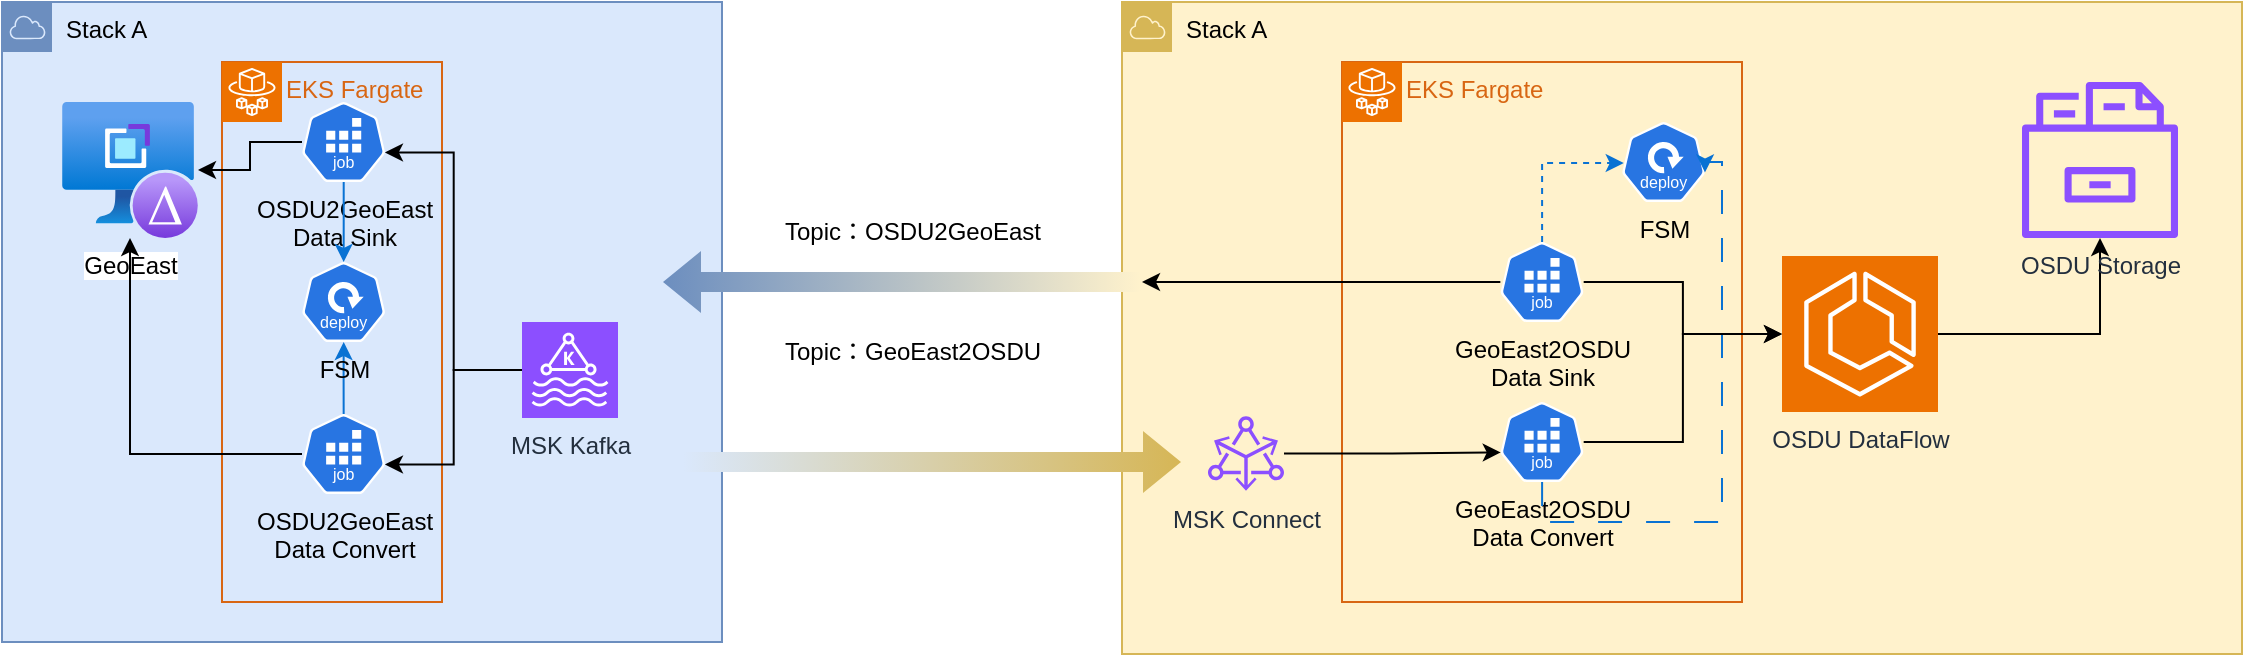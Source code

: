 <mxfile version="24.6.4" type="github" pages="2">
  <diagram name="数据流" id="u7bEJgLLcvBsw5SU2Ucu">
    <mxGraphModel dx="1361" dy="1142" grid="0" gridSize="10" guides="1" tooltips="1" connect="1" arrows="1" fold="1" page="1" pageScale="1" pageWidth="1169" pageHeight="827" math="0" shadow="0">
      <root>
        <mxCell id="0" />
        <mxCell id="1" parent="0" />
        <mxCell id="ys2_RYZ1a3ygkIsdJVrc-3" value="Stack A" style="points=[[0,0],[0.25,0],[0.5,0],[0.75,0],[1,0],[1,0.25],[1,0.5],[1,0.75],[1,1],[0.75,1],[0.5,1],[0.25,1],[0,1],[0,0.75],[0,0.5],[0,0.25]];outlineConnect=0;html=1;whiteSpace=wrap;fontSize=12;fontStyle=0;container=1;pointerEvents=0;collapsible=0;recursiveResize=0;shape=mxgraph.aws4.group;grIcon=mxgraph.aws4.group_aws_cloud;strokeColor=#6c8ebf;fillColor=#dae8fc;verticalAlign=top;align=left;spacingLeft=30;dashed=0;" parent="1" vertex="1">
          <mxGeometry x="40" y="40" width="360" height="320" as="geometry" />
        </mxCell>
        <mxCell id="ys2_RYZ1a3ygkIsdJVrc-7" value="GeoEast" style="image;aspect=fixed;html=1;points=[];align=center;fontSize=12;image=img/lib/azure2/other/VM_Application_Version.svg;" parent="ys2_RYZ1a3ygkIsdJVrc-3" vertex="1">
          <mxGeometry x="30" y="50" width="68" height="68" as="geometry" />
        </mxCell>
        <mxCell id="ys2_RYZ1a3ygkIsdJVrc-8" value="MSK Kafka" style="sketch=0;points=[[0,0,0],[0.25,0,0],[0.5,0,0],[0.75,0,0],[1,0,0],[0,1,0],[0.25,1,0],[0.5,1,0],[0.75,1,0],[1,1,0],[0,0.25,0],[0,0.5,0],[0,0.75,0],[1,0.25,0],[1,0.5,0],[1,0.75,0]];outlineConnect=0;fontColor=#232F3E;fillColor=#8C4FFF;strokeColor=#ffffff;dashed=0;verticalLabelPosition=bottom;verticalAlign=top;align=center;html=1;fontSize=12;fontStyle=0;aspect=fixed;shape=mxgraph.aws4.resourceIcon;resIcon=mxgraph.aws4.managed_streaming_for_kafka;" parent="ys2_RYZ1a3ygkIsdJVrc-3" vertex="1">
          <mxGeometry x="260" y="160" width="48" height="48" as="geometry" />
        </mxCell>
        <mxCell id="ys2_RYZ1a3ygkIsdJVrc-45" value="EKS Fargate" style="points=[[0,0],[0.25,0],[0.5,0],[0.75,0],[1,0],[1,0.25],[1,0.5],[1,0.75],[1,1],[0.75,1],[0.5,1],[0.25,1],[0,1],[0,0.75],[0,0.5],[0,0.25]];outlineConnect=0;gradientColor=none;html=1;whiteSpace=wrap;fontSize=12;fontStyle=0;container=1;pointerEvents=0;collapsible=0;recursiveResize=0;shape=mxgraph.aws4.group;grIcon=mxgraph.aws4.group_ec2_instance_contents;strokeColor=#D86613;fillColor=none;verticalAlign=top;align=left;spacingLeft=30;fontColor=#D86613;dashed=0;" parent="ys2_RYZ1a3ygkIsdJVrc-3" vertex="1">
          <mxGeometry x="110" y="30" width="110" height="270" as="geometry" />
        </mxCell>
        <mxCell id="ys2_RYZ1a3ygkIsdJVrc-46" value="" style="sketch=0;points=[[0,0,0],[0.25,0,0],[0.5,0,0],[0.75,0,0],[1,0,0],[0,1,0],[0.25,1,0],[0.5,1,0],[0.75,1,0],[1,1,0],[0,0.25,0],[0,0.5,0],[0,0.75,0],[1,0.25,0],[1,0.5,0],[1,0.75,0]];outlineConnect=0;fontColor=#232F3E;fillColor=#ED7100;strokeColor=#ffffff;dashed=0;verticalLabelPosition=bottom;verticalAlign=top;align=center;html=1;fontSize=12;fontStyle=0;aspect=fixed;shape=mxgraph.aws4.resourceIcon;resIcon=mxgraph.aws4.fargate;" parent="ys2_RYZ1a3ygkIsdJVrc-45" vertex="1">
          <mxGeometry width="30" height="30" as="geometry" />
        </mxCell>
        <mxCell id="ys2_RYZ1a3ygkIsdJVrc-57" style="edgeStyle=orthogonalEdgeStyle;rounded=0;orthogonalLoop=1;jettySize=auto;html=1;exitX=0.5;exitY=0;exitDx=0;exitDy=0;exitPerimeter=0;strokeColor=#0972D3;" parent="ys2_RYZ1a3ygkIsdJVrc-45" source="ys2_RYZ1a3ygkIsdJVrc-47" target="ys2_RYZ1a3ygkIsdJVrc-48" edge="1">
          <mxGeometry relative="1" as="geometry" />
        </mxCell>
        <mxCell id="ys2_RYZ1a3ygkIsdJVrc-47" value="&lt;div&gt;OSDU2GeoEast&lt;/div&gt;&lt;div&gt;Data Convert&lt;/div&gt;" style="aspect=fixed;sketch=0;html=1;dashed=0;whitespace=wrap;verticalLabelPosition=bottom;verticalAlign=top;fillColor=#2875E2;strokeColor=#ffffff;points=[[0.005,0.63,0],[0.1,0.2,0],[0.9,0.2,0],[0.5,0,0],[0.995,0.63,0],[0.72,0.99,0],[0.5,1,0],[0.28,0.99,0]];shape=mxgraph.kubernetes.icon2;kubernetesLabel=1;prIcon=job" parent="ys2_RYZ1a3ygkIsdJVrc-45" vertex="1">
          <mxGeometry x="40" y="176" width="41.67" height="40" as="geometry" />
        </mxCell>
        <mxCell id="ys2_RYZ1a3ygkIsdJVrc-50" value="&lt;div&gt;OSDU2GeoEast&lt;br&gt;&lt;/div&gt;&lt;div&gt;Data Sink&lt;/div&gt;" style="aspect=fixed;sketch=0;html=1;dashed=0;whitespace=wrap;verticalLabelPosition=bottom;verticalAlign=top;fillColor=#2875E2;strokeColor=#ffffff;points=[[0.005,0.63,0],[0.1,0.2,0],[0.9,0.2,0],[0.5,0,0],[0.995,0.63,0],[0.72,0.99,0],[0.5,1,0],[0.28,0.99,0]];shape=mxgraph.kubernetes.icon2;kubernetesLabel=1;prIcon=job" parent="ys2_RYZ1a3ygkIsdJVrc-45" vertex="1">
          <mxGeometry x="40.0" y="20" width="41.67" height="40" as="geometry" />
        </mxCell>
        <mxCell id="ys2_RYZ1a3ygkIsdJVrc-48" value="FSM" style="aspect=fixed;sketch=0;html=1;dashed=0;whitespace=wrap;verticalLabelPosition=bottom;verticalAlign=top;fillColor=#2875E2;strokeColor=#ffffff;points=[[0.005,0.63,0],[0.1,0.2,0],[0.9,0.2,0],[0.5,0,0],[0.995,0.63,0],[0.72,0.99,0],[0.5,1,0],[0.28,0.99,0]];shape=mxgraph.kubernetes.icon2;kubernetesLabel=1;prIcon=deploy" parent="ys2_RYZ1a3ygkIsdJVrc-45" vertex="1">
          <mxGeometry x="40" y="100" width="41.67" height="40" as="geometry" />
        </mxCell>
        <mxCell id="ys2_RYZ1a3ygkIsdJVrc-58" style="edgeStyle=orthogonalEdgeStyle;rounded=0;orthogonalLoop=1;jettySize=auto;html=1;entryX=0.5;entryY=0;entryDx=0;entryDy=0;entryPerimeter=0;strokeColor=#0972D3;" parent="ys2_RYZ1a3ygkIsdJVrc-45" source="ys2_RYZ1a3ygkIsdJVrc-50" target="ys2_RYZ1a3ygkIsdJVrc-48" edge="1">
          <mxGeometry relative="1" as="geometry" />
        </mxCell>
        <mxCell id="ys2_RYZ1a3ygkIsdJVrc-53" style="edgeStyle=orthogonalEdgeStyle;rounded=0;orthogonalLoop=1;jettySize=auto;html=1;entryX=0.995;entryY=0.63;entryDx=0;entryDy=0;entryPerimeter=0;" parent="ys2_RYZ1a3ygkIsdJVrc-3" source="ys2_RYZ1a3ygkIsdJVrc-8" target="ys2_RYZ1a3ygkIsdJVrc-47" edge="1">
          <mxGeometry relative="1" as="geometry" />
        </mxCell>
        <mxCell id="ys2_RYZ1a3ygkIsdJVrc-54" style="edgeStyle=orthogonalEdgeStyle;rounded=0;orthogonalLoop=1;jettySize=auto;html=1;entryX=0.995;entryY=0.63;entryDx=0;entryDy=0;entryPerimeter=0;" parent="ys2_RYZ1a3ygkIsdJVrc-3" source="ys2_RYZ1a3ygkIsdJVrc-8" target="ys2_RYZ1a3ygkIsdJVrc-50" edge="1">
          <mxGeometry relative="1" as="geometry" />
        </mxCell>
        <mxCell id="ys2_RYZ1a3ygkIsdJVrc-55" style="edgeStyle=orthogonalEdgeStyle;rounded=0;orthogonalLoop=1;jettySize=auto;html=1;" parent="ys2_RYZ1a3ygkIsdJVrc-3" source="ys2_RYZ1a3ygkIsdJVrc-50" target="ys2_RYZ1a3ygkIsdJVrc-7" edge="1">
          <mxGeometry relative="1" as="geometry" />
        </mxCell>
        <mxCell id="ys2_RYZ1a3ygkIsdJVrc-56" style="edgeStyle=orthogonalEdgeStyle;rounded=0;orthogonalLoop=1;jettySize=auto;html=1;" parent="ys2_RYZ1a3ygkIsdJVrc-3" source="ys2_RYZ1a3ygkIsdJVrc-47" target="ys2_RYZ1a3ygkIsdJVrc-7" edge="1">
          <mxGeometry relative="1" as="geometry" />
        </mxCell>
        <mxCell id="ys2_RYZ1a3ygkIsdJVrc-5" value="Stack A" style="points=[[0,0],[0.25,0],[0.5,0],[0.75,0],[1,0],[1,0.25],[1,0.5],[1,0.75],[1,1],[0.75,1],[0.5,1],[0.25,1],[0,1],[0,0.75],[0,0.5],[0,0.25]];outlineConnect=0;html=1;whiteSpace=wrap;fontSize=12;fontStyle=0;container=1;pointerEvents=0;collapsible=0;recursiveResize=0;shape=mxgraph.aws4.group;grIcon=mxgraph.aws4.group_aws_cloud;strokeColor=#d6b656;fillColor=#fff2cc;verticalAlign=top;align=left;spacingLeft=30;dashed=0;" parent="1" vertex="1">
          <mxGeometry x="600" y="40" width="560" height="326" as="geometry" />
        </mxCell>
        <mxCell id="ys2_RYZ1a3ygkIsdJVrc-9" value="MSK Connect" style="sketch=0;outlineConnect=0;fontColor=#232F3E;gradientColor=none;fillColor=#8C4FFF;strokeColor=none;dashed=0;verticalLabelPosition=bottom;verticalAlign=top;align=center;html=1;fontSize=12;fontStyle=0;aspect=fixed;pointerEvents=1;shape=mxgraph.aws4.msk_amazon_msk_connect;" parent="ys2_RYZ1a3ygkIsdJVrc-5" vertex="1">
          <mxGeometry x="43" y="207" width="38" height="37.51" as="geometry" />
        </mxCell>
        <mxCell id="ys2_RYZ1a3ygkIsdJVrc-13" style="edgeStyle=orthogonalEdgeStyle;rounded=0;orthogonalLoop=1;jettySize=auto;html=1;" parent="ys2_RYZ1a3ygkIsdJVrc-5" source="ys2_RYZ1a3ygkIsdJVrc-11" target="ys2_RYZ1a3ygkIsdJVrc-12" edge="1">
          <mxGeometry relative="1" as="geometry" />
        </mxCell>
        <mxCell id="ys2_RYZ1a3ygkIsdJVrc-11" value="OSDU DataFlow" style="sketch=0;points=[[0,0,0],[0.25,0,0],[0.5,0,0],[0.75,0,0],[1,0,0],[0,1,0],[0.25,1,0],[0.5,1,0],[0.75,1,0],[1,1,0],[0,0.25,0],[0,0.5,0],[0,0.75,0],[1,0.25,0],[1,0.5,0],[1,0.75,0]];outlineConnect=0;fontColor=#232F3E;fillColor=#ED7100;strokeColor=#ffffff;dashed=0;verticalLabelPosition=bottom;verticalAlign=top;align=center;html=1;fontSize=12;fontStyle=0;aspect=fixed;shape=mxgraph.aws4.resourceIcon;resIcon=mxgraph.aws4.ecs;" parent="ys2_RYZ1a3ygkIsdJVrc-5" vertex="1">
          <mxGeometry x="330" y="127" width="78" height="78" as="geometry" />
        </mxCell>
        <mxCell id="ys2_RYZ1a3ygkIsdJVrc-12" value="OSDU Storage" style="sketch=0;outlineConnect=0;fontColor=#232F3E;gradientColor=none;fillColor=#8C4FFF;strokeColor=none;dashed=0;verticalLabelPosition=bottom;verticalAlign=top;align=center;html=1;fontSize=12;fontStyle=0;aspect=fixed;pointerEvents=1;shape=mxgraph.aws4.opensearch_service_index;" parent="ys2_RYZ1a3ygkIsdJVrc-5" vertex="1">
          <mxGeometry x="450" y="40" width="78" height="78" as="geometry" />
        </mxCell>
        <mxCell id="ys2_RYZ1a3ygkIsdJVrc-32" value="EKS Fargate" style="points=[[0,0],[0.25,0],[0.5,0],[0.75,0],[1,0],[1,0.25],[1,0.5],[1,0.75],[1,1],[0.75,1],[0.5,1],[0.25,1],[0,1],[0,0.75],[0,0.5],[0,0.25]];outlineConnect=0;gradientColor=none;html=1;whiteSpace=wrap;fontSize=12;fontStyle=0;container=1;pointerEvents=0;collapsible=0;recursiveResize=0;shape=mxgraph.aws4.group;grIcon=mxgraph.aws4.group_ec2_instance_contents;strokeColor=#D86613;fillColor=none;verticalAlign=top;align=left;spacingLeft=30;fontColor=#D86613;dashed=0;" parent="ys2_RYZ1a3ygkIsdJVrc-5" vertex="1">
          <mxGeometry x="110" y="30" width="200" height="270" as="geometry" />
        </mxCell>
        <mxCell id="ys2_RYZ1a3ygkIsdJVrc-31" value="" style="sketch=0;points=[[0,0,0],[0.25,0,0],[0.5,0,0],[0.75,0,0],[1,0,0],[0,1,0],[0.25,1,0],[0.5,1,0],[0.75,1,0],[1,1,0],[0,0.25,0],[0,0.5,0],[0,0.75,0],[1,0.25,0],[1,0.5,0],[1,0.75,0]];outlineConnect=0;fontColor=#232F3E;fillColor=#ED7100;strokeColor=#ffffff;dashed=0;verticalLabelPosition=bottom;verticalAlign=top;align=center;html=1;fontSize=12;fontStyle=0;aspect=fixed;shape=mxgraph.aws4.resourceIcon;resIcon=mxgraph.aws4.fargate;" parent="ys2_RYZ1a3ygkIsdJVrc-32" vertex="1">
          <mxGeometry width="30" height="30" as="geometry" />
        </mxCell>
        <mxCell id="ys2_RYZ1a3ygkIsdJVrc-33" value="&lt;div&gt;GeoEast2OSDU&lt;br&gt;&lt;/div&gt;&lt;div&gt;Data Convert&lt;/div&gt;" style="aspect=fixed;sketch=0;html=1;dashed=0;whitespace=wrap;verticalLabelPosition=bottom;verticalAlign=top;fillColor=#2875E2;strokeColor=#ffffff;points=[[0.005,0.63,0],[0.1,0.2,0],[0.9,0.2,0],[0.5,0,0],[0.995,0.63,0],[0.72,0.99,0],[0.5,1,0],[0.28,0.99,0]];shape=mxgraph.kubernetes.icon2;kubernetesLabel=1;prIcon=job" parent="ys2_RYZ1a3ygkIsdJVrc-32" vertex="1">
          <mxGeometry x="79.17" y="170" width="41.67" height="40" as="geometry" />
        </mxCell>
        <mxCell id="ys2_RYZ1a3ygkIsdJVrc-36" value="FSM" style="aspect=fixed;sketch=0;html=1;dashed=0;whitespace=wrap;verticalLabelPosition=bottom;verticalAlign=top;fillColor=#2875E2;strokeColor=#ffffff;points=[[0.005,0.63,0],[0.1,0.2,0],[0.9,0.2,0],[0.5,0,0],[0.995,0.63,0],[0.72,0.99,0],[0.5,1,0],[0.28,0.99,0]];shape=mxgraph.kubernetes.icon2;kubernetesLabel=1;prIcon=deploy" parent="ys2_RYZ1a3ygkIsdJVrc-32" vertex="1">
          <mxGeometry x="140" y="30" width="41.67" height="40" as="geometry" />
        </mxCell>
        <mxCell id="ys2_RYZ1a3ygkIsdJVrc-37" style="edgeStyle=orthogonalEdgeStyle;rounded=0;orthogonalLoop=1;jettySize=auto;html=1;" parent="ys2_RYZ1a3ygkIsdJVrc-32" source="ys2_RYZ1a3ygkIsdJVrc-34" edge="1">
          <mxGeometry relative="1" as="geometry">
            <mxPoint x="-100" y="110" as="targetPoint" />
          </mxGeometry>
        </mxCell>
        <mxCell id="ys2_RYZ1a3ygkIsdJVrc-34" value="&lt;div&gt;GeoEast2OSDU&lt;/div&gt;&lt;div&gt;Data Sink&lt;/div&gt;" style="aspect=fixed;sketch=0;html=1;dashed=0;whitespace=wrap;verticalLabelPosition=bottom;verticalAlign=top;fillColor=#2875E2;strokeColor=#ffffff;points=[[0.005,0.63,0],[0.1,0.2,0],[0.9,0.2,0],[0.5,0,0],[0.995,0.63,0],[0.72,0.99,0],[0.5,1,0],[0.28,0.99,0]];shape=mxgraph.kubernetes.icon2;kubernetesLabel=1;prIcon=job" parent="ys2_RYZ1a3ygkIsdJVrc-32" vertex="1">
          <mxGeometry x="79.17" y="90" width="41.67" height="40" as="geometry" />
        </mxCell>
        <mxCell id="ys2_RYZ1a3ygkIsdJVrc-43" style="edgeStyle=orthogonalEdgeStyle;rounded=0;orthogonalLoop=1;jettySize=auto;html=1;entryX=0.021;entryY=0.513;entryDx=0;entryDy=0;entryPerimeter=0;dashed=1;strokeColor=#0972D3;" parent="ys2_RYZ1a3ygkIsdJVrc-32" source="ys2_RYZ1a3ygkIsdJVrc-34" target="ys2_RYZ1a3ygkIsdJVrc-36" edge="1">
          <mxGeometry relative="1" as="geometry">
            <Array as="points">
              <mxPoint x="100" y="51" />
            </Array>
          </mxGeometry>
        </mxCell>
        <mxCell id="ys2_RYZ1a3ygkIsdJVrc-44" style="edgeStyle=orthogonalEdgeStyle;rounded=0;orthogonalLoop=1;jettySize=auto;html=1;entryX=0.995;entryY=0.63;entryDx=0;entryDy=0;entryPerimeter=0;dashed=1;dashPattern=12 12;strokeColor=#0972D3;" parent="ys2_RYZ1a3ygkIsdJVrc-32" source="ys2_RYZ1a3ygkIsdJVrc-33" target="ys2_RYZ1a3ygkIsdJVrc-36" edge="1">
          <mxGeometry relative="1" as="geometry">
            <Array as="points">
              <mxPoint x="100" y="230" />
              <mxPoint x="190" y="230" />
              <mxPoint x="190" y="50" />
              <mxPoint x="182" y="50" />
            </Array>
          </mxGeometry>
        </mxCell>
        <mxCell id="ys2_RYZ1a3ygkIsdJVrc-38" style="edgeStyle=orthogonalEdgeStyle;rounded=0;orthogonalLoop=1;jettySize=auto;html=1;entryX=0.005;entryY=0.63;entryDx=0;entryDy=0;entryPerimeter=0;" parent="ys2_RYZ1a3ygkIsdJVrc-5" source="ys2_RYZ1a3ygkIsdJVrc-9" target="ys2_RYZ1a3ygkIsdJVrc-33" edge="1">
          <mxGeometry relative="1" as="geometry" />
        </mxCell>
        <mxCell id="ys2_RYZ1a3ygkIsdJVrc-41" style="edgeStyle=orthogonalEdgeStyle;rounded=0;orthogonalLoop=1;jettySize=auto;html=1;entryX=0;entryY=0.5;entryDx=0;entryDy=0;entryPerimeter=0;" parent="ys2_RYZ1a3ygkIsdJVrc-5" source="ys2_RYZ1a3ygkIsdJVrc-34" target="ys2_RYZ1a3ygkIsdJVrc-11" edge="1">
          <mxGeometry relative="1" as="geometry" />
        </mxCell>
        <mxCell id="ys2_RYZ1a3ygkIsdJVrc-42" style="edgeStyle=orthogonalEdgeStyle;rounded=0;orthogonalLoop=1;jettySize=auto;html=1;" parent="ys2_RYZ1a3ygkIsdJVrc-5" source="ys2_RYZ1a3ygkIsdJVrc-33" target="ys2_RYZ1a3ygkIsdJVrc-11" edge="1">
          <mxGeometry relative="1" as="geometry" />
        </mxCell>
        <mxCell id="ys2_RYZ1a3ygkIsdJVrc-16" value="" style="shape=flexArrow;endArrow=classic;html=1;rounded=0;fillColor=#DAE8FC;gradientColor=#D6B656;gradientDirection=east;strokeColor=none;" parent="1" edge="1">
          <mxGeometry width="50" height="50" relative="1" as="geometry">
            <mxPoint x="380" y="270" as="sourcePoint" />
            <mxPoint x="630" y="270" as="targetPoint" />
          </mxGeometry>
        </mxCell>
        <mxCell id="ys2_RYZ1a3ygkIsdJVrc-19" value="" style="shape=flexArrow;endArrow=classic;html=1;rounded=0;fillColor=#6C8EBF;gradientColor=#FFF2CC;gradientDirection=east;strokeColor=none;" parent="1" edge="1">
          <mxGeometry width="50" height="50" relative="1" as="geometry">
            <mxPoint x="610" y="180" as="sourcePoint" />
            <mxPoint x="370" y="180" as="targetPoint" />
          </mxGeometry>
        </mxCell>
        <mxCell id="ys2_RYZ1a3ygkIsdJVrc-20" value="Topic：OSDU2GeoEast" style="text;html=1;align=center;verticalAlign=middle;resizable=0;points=[];autosize=1;strokeColor=none;fillColor=none;" parent="1" vertex="1">
          <mxGeometry x="420" y="140" width="150" height="30" as="geometry" />
        </mxCell>
        <mxCell id="ys2_RYZ1a3ygkIsdJVrc-21" value="Topic：GeoEast2OSDU" style="text;html=1;align=center;verticalAlign=middle;resizable=0;points=[];autosize=1;strokeColor=none;fillColor=none;" parent="1" vertex="1">
          <mxGeometry x="420" y="200" width="150" height="30" as="geometry" />
        </mxCell>
      </root>
    </mxGraphModel>
  </diagram>
  <diagram id="HFc4ViJxsYTsPFoqqfTJ" name="部署">
    <mxGraphModel dx="1361" dy="1142" grid="1" gridSize="10" guides="1" tooltips="1" connect="1" arrows="1" fold="1" page="1" pageScale="1" pageWidth="1169" pageHeight="827" math="0" shadow="0">
      <root>
        <mxCell id="0" />
        <mxCell id="1" parent="0" />
      </root>
    </mxGraphModel>
  </diagram>
</mxfile>
